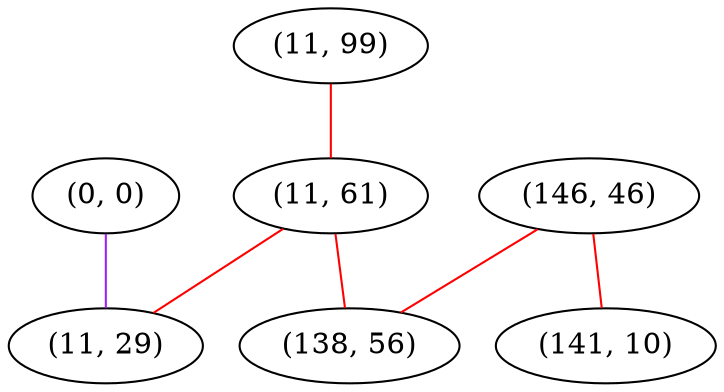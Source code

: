 graph "" {
"(0, 0)";
"(146, 46)";
"(11, 99)";
"(11, 61)";
"(138, 56)";
"(11, 29)";
"(141, 10)";
"(0, 0)" -- "(11, 29)"  [color=purple, key=0, weight=4];
"(146, 46)" -- "(138, 56)"  [color=red, key=0, weight=1];
"(146, 46)" -- "(141, 10)"  [color=red, key=0, weight=1];
"(11, 99)" -- "(11, 61)"  [color=red, key=0, weight=1];
"(11, 61)" -- "(138, 56)"  [color=red, key=0, weight=1];
"(11, 61)" -- "(11, 29)"  [color=red, key=0, weight=1];
}
